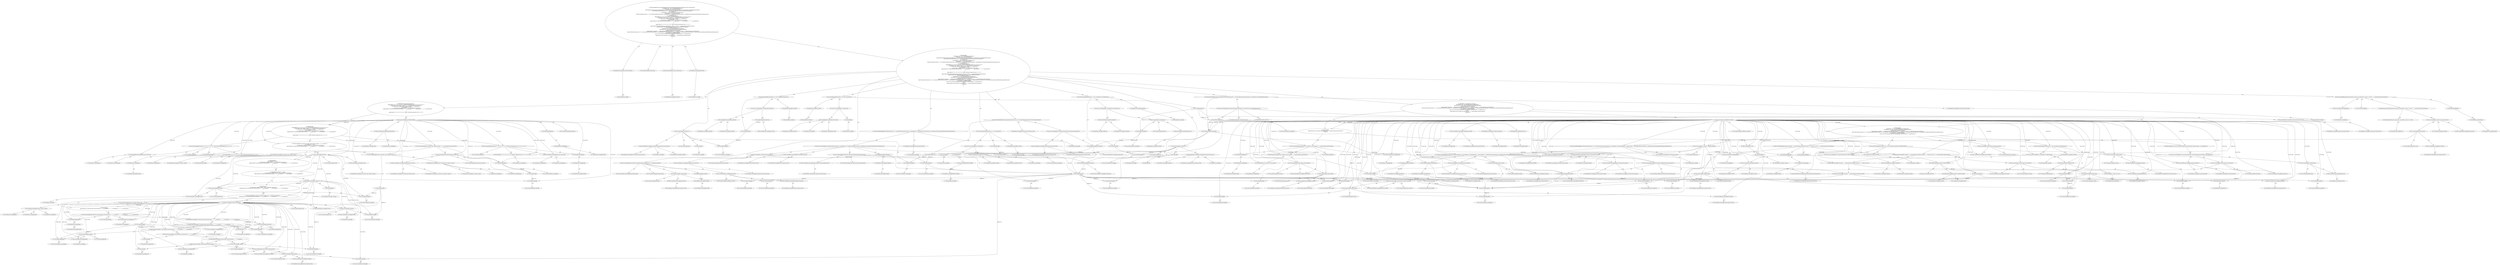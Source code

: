 digraph "instrumentClass#?,InputStream" {
0 [label="2:CtTypeReferenceImpl@InstrumentationResult" shape=ellipse]
1 [label="2:CtPackageReferenceImpl@" shape=ellipse]
2 [label="2:CtVirtualElement@instrumentClass" shape=ellipse]
3 [label="2:CtParameterImpl@InputStream inputStream" shape=ellipse]
4 [label="2:CtTypeReferenceImpl@InputStream" shape=ellipse]
5 [label="2:CtTypeReferenceImpl@IOException" shape=ellipse]
6 [label="2:CtPackageReferenceImpl@" shape=ellipse]
7 [label="3:CtTypeReferenceImpl@ClassReader" shape=ellipse]
8 [label="3:CtPackageReferenceImpl@" shape=ellipse]
9 [label="3:CtExecutableReferenceImpl@ClassReader()" shape=ellipse]
10 [label="3:CtTypeReferenceImpl@ClassReader" shape=ellipse]
11 [label="3:CtTypeReferenceImpl@ClassReader" shape=ellipse]
12 [label="3:CtVariableReadImpl@inputStream" shape=ellipse]
13 [label="3:CtParameterReferenceImpl@inputStream" shape=ellipse]
14 [label="3:CtConstructorCallImpl@new ClassReader(inputStream)" shape=ellipse]
15 [label="3:CtVirtualElement@cr0" shape=ellipse]
16 [label="3:CtLocalVariableImpl@ClassReader cr0 = new ClassReader(inputStream)" shape=ellipse]
17 [label="4:CtTypeReferenceImpl@ClassWriter" shape=ellipse]
18 [label="4:CtPackageReferenceImpl@" shape=ellipse]
19 [label="4:CtExecutableReferenceImpl@ClassWriter(int)" shape=ellipse]
20 [label="4:CtTypeReferenceImpl@ClassWriter" shape=ellipse]
21 [label="4:CtTypeReferenceImpl@ClassWriter" shape=ellipse]
22 [label="4:CtTypeReferenceImpl@int" shape=ellipse]
23 [label="4:CtLiteralImpl@0" shape=ellipse]
24 [label="4:CtTypeReferenceImpl@int" shape=ellipse]
25 [label="4:CtConstructorCallImpl@new ClassWriter(0)" shape=ellipse]
26 [label="4:CtVirtualElement@cw0" shape=ellipse]
27 [label="4:CtLocalVariableImpl@ClassWriter cw0 = new ClassWriter(0)" shape=ellipse]
28 [label="5:CtTypeReferenceImpl@DetectIgnoredCodeClassVisitor" shape=ellipse]
29 [label="5:CtPackageReferenceImpl@" shape=ellipse]
30 [label="6:CtExecutableReferenceImpl@DetectIgnoredCodeClassVisitor()" shape=ellipse]
31 [label="6:CtTypeReferenceImpl@DetectIgnoredCodeClassVisitor" shape=ellipse]
32 [label="6:CtTypeReferenceImpl@DetectIgnoredCodeClassVisitor" shape=ellipse]
33 [label="6:CtVariableReadImpl@cw0" shape=ellipse]
34 [label="6:CtLocalVariableReferenceImpl@cw0" shape=ellipse]
35 [label="6:CtFieldReferenceImpl@ignoreTrivial" shape=ellipse]
36 [label="6:CtTypeReferenceImpl@PlaceHold" shape=ellipse]
37 [label="6:CtFieldReadImpl@ignoreTrivial" shape=ellipse]
38 [label="6:CtFieldReferenceImpl@ignoreMethodAnnotations" shape=ellipse]
39 [label="6:CtTypeReferenceImpl@PlaceHold" shape=ellipse]
40 [label="6:CtFieldReadImpl@ignoreMethodAnnotations" shape=ellipse]
41 [label="6:CtConstructorCallImpl@new DetectIgnoredCodeClassVisitor(cw0, ignoreTrivial, ignoreMethodAnnotations)" shape=ellipse]
42 [label="5:CtVirtualElement@detectIgnoredCv" shape=ellipse]
43 [label="5:CtLocalVariableImpl@DetectIgnoredCodeClassVisitor detectIgnoredCv = new DetectIgnoredCodeClassVisitor(cw0, ignoreTrivial, ignoreMethodAnnotations)" shape=ellipse]
44 [label="7:CtTypeReferenceImpl@DetectDuplicatedCodeClassVisitor" shape=ellipse]
45 [label="7:CtPackageReferenceImpl@" shape=ellipse]
46 [label="7:CtExecutableReferenceImpl@DetectDuplicatedCodeClassVisitor()" shape=ellipse]
47 [label="7:CtTypeReferenceImpl@DetectDuplicatedCodeClassVisitor" shape=ellipse]
48 [label="7:CtTypeReferenceImpl@DetectDuplicatedCodeClassVisitor" shape=ellipse]
49 [label="7:CtVariableReadImpl@detectIgnoredCv" shape=ellipse]
50 [label="7:CtLocalVariableReferenceImpl@detectIgnoredCv" shape=ellipse]
51 [label="7:CtConstructorCallImpl@new DetectDuplicatedCodeClassVisitor(detectIgnoredCv)" shape=ellipse]
52 [label="7:CtVirtualElement@cv0" shape=ellipse]
53 [label="7:CtLocalVariableImpl@DetectDuplicatedCodeClassVisitor cv0 = new DetectDuplicatedCodeClassVisitor(detectIgnoredCv)" shape=ellipse]
54 [label="8:CtExecutableReferenceImpl@accept(DetectDuplicatedCodeClassVisitor,int)" shape=ellipse]
55 [label="8:CtTypeReferenceImpl@ClassReader" shape=ellipse]
56 [label="8:CtTypeReferenceImpl@DetectDuplicatedCodeClassVisitor" shape=ellipse]
57 [label="8:CtTypeReferenceImpl@int" shape=ellipse]
58 [label="8:CtVirtualElement@accept" shape=ellipse]
59 [label="8:CtVariableReadImpl@cr0" shape=ellipse]
60 [label="8:CtLocalVariableReferenceImpl@cr0" shape=ellipse]
61 [label="8:CtVariableReadImpl@cv0" shape=ellipse]
62 [label="8:CtLocalVariableReferenceImpl@cv0" shape=ellipse]
63 [label="8:CtLiteralImpl@0" shape=ellipse]
64 [label="8:CtTypeReferenceImpl@int" shape=ellipse]
65 [label="8:CtInvocationImpl@cr0.accept(cv0, 0)" shape=ellipse]
66 [label="9:CtTypeReferenceImpl@ClassReader" shape=ellipse]
67 [label="9:CtPackageReferenceImpl@" shape=ellipse]
68 [label="9:CtExecutableReferenceImpl@ClassReader()" shape=ellipse]
69 [label="9:CtTypeReferenceImpl@ClassReader" shape=ellipse]
70 [label="9:CtTypeReferenceImpl@ClassReader" shape=ellipse]
71 [label="9:CtExecutableReferenceImpl@toByteArray()" shape=ellipse]
72 [label="9:CtTypeReferenceImpl@ClassWriter" shape=ellipse]
73 [label="9:CtVirtualElement@toByteArray" shape=ellipse]
74 [label="9:CtVariableReadImpl@cw0" shape=ellipse]
75 [label="9:CtLocalVariableReferenceImpl@cw0" shape=ellipse]
76 [label="9:CtInvocationImpl@cw0.toByteArray()" shape=ellipse]
77 [label="9:CtConstructorCallImpl@new ClassReader(cw0.toByteArray())" shape=ellipse]
78 [label="9:CtVirtualElement@cr" shape=ellipse]
79 [label="9:CtLocalVariableImpl@ClassReader cr = new ClassReader(cw0.toByteArray())" shape=ellipse]
80 [label="10:CtTypeReferenceImpl@ClassWriter" shape=ellipse]
81 [label="10:CtPackageReferenceImpl@" shape=ellipse]
82 [label="10:CtExecutableReferenceImpl@ClassWriter(int)" shape=ellipse]
83 [label="10:CtTypeReferenceImpl@ClassWriter" shape=ellipse]
84 [label="10:CtTypeReferenceImpl@ClassWriter" shape=ellipse]
85 [label="10:CtTypeReferenceImpl@int" shape=ellipse]
86 [label="10:CtLiteralImpl@0" shape=ellipse]
87 [label="10:CtTypeReferenceImpl@int" shape=ellipse]
88 [label="10:CtConstructorCallImpl@new ClassWriter(0)" shape=ellipse]
89 [label="10:CtVirtualElement@cw" shape=ellipse]
90 [label="10:CtLocalVariableImpl@ClassWriter cw = new ClassWriter(0)" shape=ellipse]
91 [label="11:CtTypeReferenceImpl@BuildClassMapClassVisitor" shape=ellipse]
92 [label="11:CtPackageReferenceImpl@" shape=ellipse]
93 [label="12:CtExecutableReferenceImpl@BuildClassMapClassVisitor()" shape=ellipse]
94 [label="12:CtTypeReferenceImpl@BuildClassMapClassVisitor" shape=ellipse]
95 [label="12:CtTypeReferenceImpl@BuildClassMapClassVisitor" shape=ellipse]
96 [label="13:CtVariableReadImpl@cw" shape=ellipse]
97 [label="13:CtLocalVariableReferenceImpl@cw" shape=ellipse]
98 [label="14:CtFieldReferenceImpl@ignoreRegexes" shape=ellipse]
99 [label="14:CtTypeReferenceImpl@PlaceHold" shape=ellipse]
100 [label="14:CtFieldReadImpl@ignoreRegexes" shape=ellipse]
101 [label="15:CtExecutableReferenceImpl@getDuplicatesLinesCollector()" shape=ellipse]
102 [label="15:CtTypeReferenceImpl@DetectDuplicatedCodeClassVisitor" shape=ellipse]
103 [label="15:CtVirtualElement@getDuplicatesLinesCollector" shape=ellipse]
104 [label="15:CtVariableReadImpl@cv0" shape=ellipse]
105 [label="15:CtLocalVariableReferenceImpl@cv0" shape=ellipse]
106 [label="15:CtInvocationImpl@cv0.getDuplicatesLinesCollector()" shape=ellipse]
107 [label="16:CtExecutableReferenceImpl@getIgnoredMethodNamesAndSignatures()" shape=ellipse]
108 [label="16:CtTypeReferenceImpl@DetectIgnoredCodeClassVisitor" shape=ellipse]
109 [label="16:CtVirtualElement@getIgnoredMethodNamesAndSignatures" shape=ellipse]
110 [label="16:CtVariableReadImpl@detectIgnoredCv" shape=ellipse]
111 [label="16:CtLocalVariableReferenceImpl@detectIgnoredCv" shape=ellipse]
112 [label="16:CtInvocationImpl@detectIgnoredCv.getIgnoredMethodNamesAndSignatures()" shape=ellipse]
113 [label="12:CtConstructorCallImpl@new BuildClassMapClassVisitor(cw, ignoreRegexes, cv0.getDuplicatesLinesCollector(), detectIgnoredCv.getIgnoredMethodNamesAndSignatures())" shape=ellipse]
114 [label="11:CtVirtualElement@cv" shape=ellipse]
115 [label="11:CtLocalVariableImpl@BuildClassMapClassVisitor cv = new BuildClassMapClassVisitor(cw, ignoreRegexes, cv0.getDuplicatesLinesCollector(), detectIgnoredCv.getIgnoredMethodNamesAndSignatures())" shape=ellipse]
116 [label="17:CtExecutableReferenceImpl@accept(BuildClassMapClassVisitor,int)" shape=ellipse]
117 [label="17:CtTypeReferenceImpl@ClassReader" shape=ellipse]
118 [label="17:CtTypeReferenceImpl@BuildClassMapClassVisitor" shape=ellipse]
119 [label="17:CtTypeReferenceImpl@int" shape=ellipse]
120 [label="17:CtVirtualElement@accept" shape=ellipse]
121 [label="17:CtVariableReadImpl@cr" shape=ellipse]
122 [label="17:CtLocalVariableReferenceImpl@cr" shape=ellipse]
123 [label="17:CtVariableReadImpl@cv" shape=ellipse]
124 [label="17:CtLocalVariableReferenceImpl@cv" shape=ellipse]
125 [label="17:CtLiteralImpl@0" shape=ellipse]
126 [label="17:CtTypeReferenceImpl@int" shape=ellipse]
127 [label="17:CtInvocationImpl@cr.accept(cv, 0)" shape=ellipse]
128 [label="18:CtExecutableReferenceImpl@isDebugEnabled()" shape=ellipse]
129 [label="18:CtTypeReferenceImpl@logger" shape=ellipse]
130 [label="18:CtTypeReferenceImpl@boolean" shape=ellipse]
131 [label="18:CtVirtualElement@isDebugEnabled" shape=ellipse]
132 [label="18:CtFieldReferenceImpl@logger" shape=ellipse]
133 [label="18:CtTypeReferenceImpl@PlaceHold" shape=ellipse]
134 [label="18:CtFieldReadImpl@logger" shape=ellipse]
135 [label="18:CtInvocationImpl@logger.isDebugEnabled()" shape=ellipse]
136 [label="19:CtExecutableReferenceImpl@debug(java.lang.String)" shape=ellipse]
137 [label="19:CtTypeReferenceImpl@logger" shape=ellipse]
138 [label="19:CtTypeReferenceImpl@String" shape=ellipse]
139 [label="19:CtVirtualElement@debug" shape=ellipse]
140 [label="19:CtFieldReferenceImpl@logger" shape=ellipse]
141 [label="19:CtTypeReferenceImpl@PlaceHold" shape=ellipse]
142 [label="19:CtFieldReadImpl@logger" shape=ellipse]
143 [label="19:CtLiteralImpl@\"=============== Detected duplicated code =============\"" shape=ellipse]
144 [label="19:CtTypeReferenceImpl@String" shape=ellipse]
145 [label="19:CtInvocationImpl@logger.debug(\"=============== Detected duplicated code =============\")" shape=ellipse]
146 [label="20:CtTypeReferenceImpl@Map<Integer, Map<Integer, Integer>>" shape=ellipse]
147 [label="20:CtPackageReferenceImpl@" shape=ellipse]
148 [label="20:CtTypeReferenceImpl@Integer" shape=ellipse]
149 [label="20:CtTypeReferenceImpl@Map<Integer, Integer>" shape=ellipse]
150 [label="20:CtExecutableReferenceImpl@getDuplicatesLinesCollector()" shape=ellipse]
151 [label="20:CtTypeReferenceImpl@DetectDuplicatedCodeClassVisitor" shape=ellipse]
152 [label="20:CtTypeReferenceImpl@Map<Integer, Map<Integer, Integer>>" shape=ellipse]
153 [label="20:CtVirtualElement@getDuplicatesLinesCollector" shape=ellipse]
154 [label="20:CtVariableReadImpl@cv0" shape=ellipse]
155 [label="20:CtLocalVariableReferenceImpl@cv0" shape=ellipse]
156 [label="20:CtInvocationImpl@cv0.getDuplicatesLinesCollector()" shape=ellipse]
157 [label="20:CtVirtualElement@l" shape=ellipse]
158 [label="20:CtLocalVariableImpl@Map<Integer, Map<Integer, Integer>> l = cv0.getDuplicatesLinesCollector()" shape=ellipse]
159 [label="21:CtTypeReferenceImpl@Map.Entry<Integer, Map<Integer, Integer>>" shape=ellipse]
160 [label="21:CtTypeReferenceImpl@Map" shape=ellipse]
161 [label="21:CtTypeReferenceImpl@Integer" shape=ellipse]
162 [label="21:CtTypeReferenceImpl@Map<Integer, Integer>" shape=ellipse]
163 [label="21:CtVirtualElement@m" shape=ellipse]
164 [label="21:CtLocalVariableImpl@Map.Entry<Integer, Map<Integer, Integer>> m" shape=ellipse]
165 [label="21:CtExecutableReferenceImpl@entrySet()" shape=ellipse]
166 [label="21:CtTypeReferenceImpl@Map<Integer, Map<Integer, Integer>>" shape=ellipse]
167 [label="21:CtVirtualElement@entrySet" shape=ellipse]
168 [label="21:CtVariableReadImpl@l" shape=ellipse]
169 [label="21:CtLocalVariableReferenceImpl@l" shape=ellipse]
170 [label="21:CtInvocationImpl@l.entrySet()" shape=ellipse]
171 [label="22:CtExecutableReferenceImpl@getValue()" shape=ellipse]
172 [label="22:CtTypeReferenceImpl@m" shape=ellipse]
173 [label="22:CtVirtualElement@getValue" shape=ellipse]
174 [label="22:CtVariableReadImpl@m" shape=ellipse]
175 [label="22:CtLocalVariableReferenceImpl@m" shape=ellipse]
176 [label="22:CtInvocationImpl@m.getValue()" shape=ellipse]
177 [label="22:CtLiteralImpl@null" shape=ellipse]
178 [label="22:CtTypeReferenceImpl@<nulltype>" shape=ellipse]
179 [label="22:CtBinaryOperatorImpl@m.getValue() != null" shape=ellipse]
180 [label="23:CtTypeReferenceImpl@Map.Entry<Integer, Integer>" shape=ellipse]
181 [label="23:CtTypeReferenceImpl@Map" shape=ellipse]
182 [label="23:CtTypeReferenceImpl@Integer" shape=ellipse]
183 [label="23:CtTypeReferenceImpl@Integer" shape=ellipse]
184 [label="23:CtVirtualElement@pair" shape=ellipse]
185 [label="23:CtLocalVariableImpl@Map.Entry<Integer, Integer> pair" shape=ellipse]
186 [label="23:CtExecutableReferenceImpl@entrySet()" shape=ellipse]
187 [label="23:CtVirtualElement@entrySet" shape=ellipse]
188 [label="23:CtExecutableReferenceImpl@getValue()" shape=ellipse]
189 [label="23:CtTypeReferenceImpl@m" shape=ellipse]
190 [label="23:CtVirtualElement@getValue" shape=ellipse]
191 [label="23:CtVariableReadImpl@m" shape=ellipse]
192 [label="23:CtLocalVariableReferenceImpl@m" shape=ellipse]
193 [label="23:CtInvocationImpl@m.getValue()" shape=ellipse]
194 [label="23:CtInvocationImpl@m.getValue().entrySet()" shape=ellipse]
195 [label="24:CtExecutableReferenceImpl@debug()" shape=ellipse]
196 [label="24:CtTypeReferenceImpl@logger" shape=ellipse]
197 [label="24:CtVirtualElement@debug" shape=ellipse]
198 [label="24:CtFieldReferenceImpl@logger" shape=ellipse]
199 [label="24:CtTypeReferenceImpl@PlaceHold" shape=ellipse]
200 [label="24:CtFieldReadImpl@logger" shape=ellipse]
201 [label="25:CtExecutableReferenceImpl@getClassName()" shape=ellipse]
202 [label="25:CtVirtualElement@getClassName" shape=ellipse]
203 [label="25:CtExecutableReferenceImpl@getClassMap()" shape=ellipse]
204 [label="25:CtTypeReferenceImpl@BuildClassMapClassVisitor" shape=ellipse]
205 [label="25:CtVirtualElement@getClassMap" shape=ellipse]
206 [label="25:CtVariableReadImpl@cv" shape=ellipse]
207 [label="25:CtLocalVariableReferenceImpl@cv" shape=ellipse]
208 [label="25:CtInvocationImpl@cv.getClassMap()" shape=ellipse]
209 [label="25:CtInvocationImpl@cv.getClassMap().getClassName()" shape=ellipse]
210 [label="25:CtLiteralImpl@\":\"" shape=ellipse]
211 [label="25:CtTypeReferenceImpl@String" shape=ellipse]
212 [label="25:CtBinaryOperatorImpl@(cv.getClassMap().getClassName() + \":\")" shape=ellipse]
213 [label="25:CtExecutableReferenceImpl@getKey()" shape=ellipse]
214 [label="25:CtTypeReferenceImpl@m" shape=ellipse]
215 [label="25:CtVirtualElement@getKey" shape=ellipse]
216 [label="25:CtVariableReadImpl@m" shape=ellipse]
217 [label="25:CtLocalVariableReferenceImpl@m" shape=ellipse]
218 [label="25:CtInvocationImpl@m.getKey()" shape=ellipse]
219 [label="25:CtBinaryOperatorImpl@((cv.getClassMap().getClassName() + \":\") + m.getKey())" shape=ellipse]
220 [label="25:CtLiteralImpl@\" \"" shape=ellipse]
221 [label="25:CtTypeReferenceImpl@String" shape=ellipse]
222 [label="25:CtBinaryOperatorImpl@(((cv.getClassMap().getClassName() + \":\") + m.getKey()) + \" \")" shape=ellipse]
223 [label="25:CtExecutableReferenceImpl@getKey()" shape=ellipse]
224 [label="25:CtTypeReferenceImpl@pair" shape=ellipse]
225 [label="25:CtVirtualElement@getKey" shape=ellipse]
226 [label="25:CtVariableReadImpl@pair" shape=ellipse]
227 [label="25:CtLocalVariableReferenceImpl@pair" shape=ellipse]
228 [label="25:CtInvocationImpl@pair.getKey()" shape=ellipse]
229 [label="25:CtBinaryOperatorImpl@((((cv.getClassMap().getClassName() + \":\") + m.getKey()) + \" \") + pair.getKey())" shape=ellipse]
230 [label="26:CtLiteralImpl@\"->\"" shape=ellipse]
231 [label="26:CtTypeReferenceImpl@String" shape=ellipse]
232 [label="25:CtBinaryOperatorImpl@(((((cv.getClassMap().getClassName() + \":\") + m.getKey()) + \" \") + pair.getKey()) + \"->\")" shape=ellipse]
233 [label="27:CtExecutableReferenceImpl@getValue()" shape=ellipse]
234 [label="27:CtTypeReferenceImpl@pair" shape=ellipse]
235 [label="27:CtVirtualElement@getValue" shape=ellipse]
236 [label="27:CtVariableReadImpl@pair" shape=ellipse]
237 [label="27:CtLocalVariableReferenceImpl@pair" shape=ellipse]
238 [label="27:CtInvocationImpl@pair.getValue()" shape=ellipse]
239 [label="25:CtBinaryOperatorImpl@(((((cv.getClassMap().getClassName() + \":\") + m.getKey()) + \" \") + pair.getKey()) + \"->\") + pair.getValue()" shape=ellipse]
240 [label="24:CtInvocationImpl@logger.debug((((((cv.getClassMap().getClassName() + \":\") + m.getKey()) + \" \") + pair.getKey()) + \"->\") + pair.getValue())" shape=ellipse]
241 [label="23:CtBlockImpl@\{
    logger.debug((((((cv.getClassMap().getClassName() + \":\") + m.getKey()) + \" \") + pair.getKey()) + \"->\") + pair.getValue());
\}" shape=ellipse]
242 [label="23:CtForEachImpl@for (Map.Entry<Integer, Integer> pair : m.getValue().entrySet()) \{
    logger.debug((((((cv.getClassMap().getClassName() + \":\") + m.getKey()) + \" \") + pair.getKey()) + \"->\") + pair.getValue());
\}" shape=ellipse]
243 [label="22:CtBlockImpl@\{
    for (Map.Entry<Integer, Integer> pair : m.getValue().entrySet()) \{
        logger.debug((((((cv.getClassMap().getClassName() + \":\") + m.getKey()) + \" \") + pair.getKey()) + \"->\") + pair.getValue());
    \}
\}" shape=ellipse]
244 [label="22:CtIfImpl@if (m.getValue() != null) \{
    for (Map.Entry<Integer, Integer> pair : m.getValue().entrySet()) \{
        logger.debug((((((cv.getClassMap().getClassName() + \":\") + m.getKey()) + \" \") + pair.getKey()) + \"->\") + pair.getValue());
    \}
\}" shape=ellipse]
245 [label="21:CtBlockImpl@\{
    if (m.getValue() != null) \{
        for (Map.Entry<Integer, Integer> pair : m.getValue().entrySet()) \{
            logger.debug((((((cv.getClassMap().getClassName() + \":\") + m.getKey()) + \" \") + pair.getKey()) + \"->\") + pair.getValue());
        \}
    \}
\}" shape=ellipse]
246 [label="21:CtForEachImpl@for (Map.Entry<Integer, Map<Integer, Integer>> m : l.entrySet()) \{
    if (m.getValue() != null) \{
        for (Map.Entry<Integer, Integer> pair : m.getValue().entrySet()) \{
            logger.debug((((((cv.getClassMap().getClassName() + \":\") + m.getKey()) + \" \") + pair.getKey()) + \"->\") + pair.getValue());
        \}
    \}
\}" shape=ellipse]
247 [label="31:CtExecutableReferenceImpl@debug(java.lang.String)" shape=ellipse]
248 [label="31:CtTypeReferenceImpl@logger" shape=ellipse]
249 [label="31:CtTypeReferenceImpl@String" shape=ellipse]
250 [label="31:CtVirtualElement@debug" shape=ellipse]
251 [label="31:CtFieldReferenceImpl@logger" shape=ellipse]
252 [label="31:CtTypeReferenceImpl@PlaceHold" shape=ellipse]
253 [label="31:CtFieldReadImpl@logger" shape=ellipse]
254 [label="31:CtLiteralImpl@\"=============== End of detected duplicated code ======\"" shape=ellipse]
255 [label="31:CtTypeReferenceImpl@String" shape=ellipse]
256 [label="31:CtInvocationImpl@logger.debug(\"=============== End of detected duplicated code ======\")" shape=ellipse]
257 [label="18:CtBlockImpl@\{
    logger.debug(\"=============== Detected duplicated code =============\");
    Map<Integer, Map<Integer, Integer>> l = cv0.getDuplicatesLinesCollector();
    for (Map.Entry<Integer, Map<Integer, Integer>> m : l.entrySet()) \{
        if (m.getValue() != null) \{
            for (Map.Entry<Integer, Integer> pair : m.getValue().entrySet()) \{
                logger.debug((((((cv.getClassMap().getClassName() + \":\") + m.getKey()) + \" \") + pair.getKey()) + \"->\") + pair.getValue());
            \}
        \}
    \}
    logger.debug(\"=============== End of detected duplicated code ======\");
\}" shape=ellipse]
258 [label="18:CtIfImpl@if (logger.isDebugEnabled()) \{
    logger.debug(\"=============== Detected duplicated code =============\");
    Map<Integer, Map<Integer, Integer>> l = cv0.getDuplicatesLinesCollector();
    for (Map.Entry<Integer, Map<Integer, Integer>> m : l.entrySet()) \{
        if (m.getValue() != null) \{
            for (Map.Entry<Integer, Integer> pair : m.getValue().entrySet()) \{
                logger.debug((((((cv.getClassMap().getClassName() + \":\") + m.getKey()) + \" \") + pair.getKey()) + \"->\") + pair.getValue());
            \}
        \}
    \}
    logger.debug(\"=============== End of detected duplicated code ======\");
\}" shape=ellipse]
259 [label="33:CtExecutableReferenceImpl@debug()" shape=ellipse]
260 [label="33:CtTypeReferenceImpl@logger" shape=ellipse]
261 [label="33:CtVirtualElement@debug" shape=ellipse]
262 [label="33:CtFieldReferenceImpl@logger" shape=ellipse]
263 [label="33:CtTypeReferenceImpl@PlaceHold" shape=ellipse]
264 [label="33:CtFieldReadImpl@logger" shape=ellipse]
265 [label="34:CtLiteralImpl@\"Migrating classmap in projectData to store in *.ser file: \"" shape=ellipse]
266 [label="34:CtTypeReferenceImpl@String" shape=ellipse]
267 [label="35:CtExecutableReferenceImpl@getClassName()" shape=ellipse]
268 [label="35:CtVirtualElement@getClassName" shape=ellipse]
269 [label="35:CtExecutableReferenceImpl@getClassMap()" shape=ellipse]
270 [label="35:CtTypeReferenceImpl@BuildClassMapClassVisitor" shape=ellipse]
271 [label="35:CtVirtualElement@getClassMap" shape=ellipse]
272 [label="35:CtVariableReadImpl@cv" shape=ellipse]
273 [label="35:CtLocalVariableReferenceImpl@cv" shape=ellipse]
274 [label="35:CtInvocationImpl@cv.getClassMap()" shape=ellipse]
275 [label="35:CtInvocationImpl@cv.getClassMap().getClassName()" shape=ellipse]
276 [label="34:CtBinaryOperatorImpl@\"Migrating classmap in projectData to store in *.ser file: \" + cv.getClassMap().getClassName()" shape=ellipse]
277 [label="33:CtInvocationImpl@logger.debug(\"Migrating classmap in projectData to store in *.ser file: \" + cv.getClassMap().getClassName())" shape=ellipse]
278 [label="36:CtExecutableReferenceImpl@applyOnProjectData()" shape=ellipse]
279 [label="36:CtVirtualElement@applyOnProjectData" shape=ellipse]
280 [label="36:CtExecutableReferenceImpl@getClassMap()" shape=ellipse]
281 [label="36:CtTypeReferenceImpl@BuildClassMapClassVisitor" shape=ellipse]
282 [label="36:CtVirtualElement@getClassMap" shape=ellipse]
283 [label="36:CtVariableReadImpl@cv" shape=ellipse]
284 [label="36:CtLocalVariableReferenceImpl@cv" shape=ellipse]
285 [label="36:CtInvocationImpl@cv.getClassMap()" shape=ellipse]
286 [label="36:CtFieldReferenceImpl@projectData" shape=ellipse]
287 [label="36:CtTypeReferenceImpl@PlaceHold" shape=ellipse]
288 [label="36:CtFieldReadImpl@projectData" shape=ellipse]
289 [label="36:CtExecutableReferenceImpl@shouldBeInstrumented()" shape=ellipse]
290 [label="36:CtTypeReferenceImpl@BuildClassMapClassVisitor" shape=ellipse]
291 [label="36:CtVirtualElement@shouldBeInstrumented" shape=ellipse]
292 [label="36:CtVariableReadImpl@cv" shape=ellipse]
293 [label="36:CtLocalVariableReferenceImpl@cv" shape=ellipse]
294 [label="36:CtInvocationImpl@cv.shouldBeInstrumented()" shape=ellipse]
295 [label="36:CtInvocationImpl@cv.getClassMap().applyOnProjectData(projectData, cv.shouldBeInstrumented())" shape=ellipse]
296 [label="37:CtExecutableReferenceImpl@shouldBeInstrumented()" shape=ellipse]
297 [label="37:CtTypeReferenceImpl@BuildClassMapClassVisitor" shape=ellipse]
298 [label="37:CtTypeReferenceImpl@boolean" shape=ellipse]
299 [label="37:CtVirtualElement@shouldBeInstrumented" shape=ellipse]
300 [label="37:CtVariableReadImpl@cv" shape=ellipse]
301 [label="37:CtLocalVariableReferenceImpl@cv" shape=ellipse]
302 [label="37:CtInvocationImpl@cv.shouldBeInstrumented()" shape=ellipse]
303 [label="38:CtTypeReferenceImpl@ClassReader" shape=ellipse]
304 [label="38:CtPackageReferenceImpl@" shape=ellipse]
305 [label="38:CtExecutableReferenceImpl@ClassReader()" shape=ellipse]
306 [label="38:CtTypeReferenceImpl@ClassReader" shape=ellipse]
307 [label="38:CtTypeReferenceImpl@ClassReader" shape=ellipse]
308 [label="38:CtExecutableReferenceImpl@toByteArray()" shape=ellipse]
309 [label="38:CtTypeReferenceImpl@ClassWriter" shape=ellipse]
310 [label="38:CtVirtualElement@toByteArray" shape=ellipse]
311 [label="38:CtVariableReadImpl@cw0" shape=ellipse]
312 [label="38:CtLocalVariableReferenceImpl@cw0" shape=ellipse]
313 [label="38:CtInvocationImpl@cw0.toByteArray()" shape=ellipse]
314 [label="38:CtConstructorCallImpl@new ClassReader(cw0.toByteArray())" shape=ellipse]
315 [label="38:CtVirtualElement@cr2" shape=ellipse]
316 [label="38:CtLocalVariableImpl@ClassReader cr2 = new ClassReader(cw0.toByteArray())" shape=ellipse]
317 [label="39:CtTypeReferenceImpl@ClassWriter" shape=ellipse]
318 [label="39:CtPackageReferenceImpl@" shape=ellipse]
319 [label="39:CtExecutableReferenceImpl@ClassWriter()" shape=ellipse]
320 [label="39:CtTypeReferenceImpl@ClassWriter" shape=ellipse]
321 [label="39:CtTypeReferenceImpl@ClassWriter" shape=ellipse]
322 [label="39:CtFieldReferenceImpl@ClassWriter.COMPUTE_MAXS" shape=ellipse]
323 [label="39:CtTypeReferenceImpl@ClassWriter" shape=ellipse]
324 [label="39:CtTypeReferenceImpl@PlaceHold" shape=ellipse]
325 [label="39:CtFieldReadImpl@ClassWriter.COMPUTE_MAXS" shape=ellipse]
326 [label="39:CtTypeAccessImpl@ClassWriter" shape=ellipse]
327 [label="39:CtConstructorCallImpl@new ClassWriter(ClassWriter.COMPUTE_MAXS)" shape=ellipse]
328 [label="39:CtVirtualElement@cw2" shape=ellipse]
329 [label="39:CtLocalVariableImpl@ClassWriter cw2 = new ClassWriter(ClassWriter.COMPUTE_MAXS)" shape=ellipse]
330 [label="40:CtExecutableReferenceImpl@assignCounterIds()" shape=ellipse]
331 [label="40:CtVirtualElement@assignCounterIds" shape=ellipse]
332 [label="40:CtExecutableReferenceImpl@getClassMap()" shape=ellipse]
333 [label="40:CtTypeReferenceImpl@BuildClassMapClassVisitor" shape=ellipse]
334 [label="40:CtVirtualElement@getClassMap" shape=ellipse]
335 [label="40:CtVariableReadImpl@cv" shape=ellipse]
336 [label="40:CtLocalVariableReferenceImpl@cv" shape=ellipse]
337 [label="40:CtInvocationImpl@cv.getClassMap()" shape=ellipse]
338 [label="40:CtInvocationImpl@cv.getClassMap().assignCounterIds()" shape=ellipse]
339 [label="41:CtExecutableReferenceImpl@debug()" shape=ellipse]
340 [label="41:CtTypeReferenceImpl@logger" shape=ellipse]
341 [label="41:CtVirtualElement@debug" shape=ellipse]
342 [label="41:CtFieldReferenceImpl@logger" shape=ellipse]
343 [label="41:CtTypeReferenceImpl@PlaceHold" shape=ellipse]
344 [label="41:CtFieldReadImpl@logger" shape=ellipse]
345 [label="42:CtLiteralImpl@\"Assigned \"" shape=ellipse]
346 [label="42:CtTypeReferenceImpl@String" shape=ellipse]
347 [label="42:CtExecutableReferenceImpl@getMaxCounterId()" shape=ellipse]
348 [label="42:CtVirtualElement@getMaxCounterId" shape=ellipse]
349 [label="42:CtExecutableReferenceImpl@getClassMap()" shape=ellipse]
350 [label="42:CtTypeReferenceImpl@BuildClassMapClassVisitor" shape=ellipse]
351 [label="42:CtVirtualElement@getClassMap" shape=ellipse]
352 [label="42:CtVariableReadImpl@cv" shape=ellipse]
353 [label="42:CtLocalVariableReferenceImpl@cv" shape=ellipse]
354 [label="42:CtInvocationImpl@cv.getClassMap()" shape=ellipse]
355 [label="42:CtInvocationImpl@cv.getClassMap().getMaxCounterId()" shape=ellipse]
356 [label="42:CtBinaryOperatorImpl@(\"Assigned \" + cv.getClassMap().getMaxCounterId())" shape=ellipse]
357 [label="42:CtLiteralImpl@\" counters for class:\"" shape=ellipse]
358 [label="42:CtTypeReferenceImpl@String" shape=ellipse]
359 [label="42:CtBinaryOperatorImpl@((\"Assigned \" + cv.getClassMap().getMaxCounterId()) + \" counters for class:\")" shape=ellipse]
360 [label="43:CtExecutableReferenceImpl@getClassName()" shape=ellipse]
361 [label="43:CtVirtualElement@getClassName" shape=ellipse]
362 [label="43:CtExecutableReferenceImpl@getClassMap()" shape=ellipse]
363 [label="43:CtTypeReferenceImpl@BuildClassMapClassVisitor" shape=ellipse]
364 [label="43:CtVirtualElement@getClassMap" shape=ellipse]
365 [label="43:CtVariableReadImpl@cv" shape=ellipse]
366 [label="43:CtLocalVariableReferenceImpl@cv" shape=ellipse]
367 [label="43:CtInvocationImpl@cv.getClassMap()" shape=ellipse]
368 [label="43:CtInvocationImpl@cv.getClassMap().getClassName()" shape=ellipse]
369 [label="42:CtBinaryOperatorImpl@((\"Assigned \" + cv.getClassMap().getMaxCounterId()) + \" counters for class:\") + cv.getClassMap().getClassName()" shape=ellipse]
370 [label="41:CtInvocationImpl@logger.debug(((\"Assigned \" + cv.getClassMap().getMaxCounterId()) + \" counters for class:\") + cv.getClassMap().getClassName())" shape=ellipse]
371 [label="44:CtTypeReferenceImpl@InjectCodeClassInstrumenter" shape=ellipse]
372 [label="44:CtPackageReferenceImpl@" shape=ellipse]
373 [label="45:CtExecutableReferenceImpl@InjectCodeClassInstrumenter()" shape=ellipse]
374 [label="45:CtTypeReferenceImpl@InjectCodeClassInstrumenter" shape=ellipse]
375 [label="45:CtTypeReferenceImpl@InjectCodeClassInstrumenter" shape=ellipse]
376 [label="46:CtVariableReadImpl@cw2" shape=ellipse]
377 [label="46:CtLocalVariableReferenceImpl@cw2" shape=ellipse]
378 [label="47:CtFieldReferenceImpl@ignoreRegexes" shape=ellipse]
379 [label="47:CtTypeReferenceImpl@PlaceHold" shape=ellipse]
380 [label="47:CtFieldReadImpl@ignoreRegexes" shape=ellipse]
381 [label="48:CtFieldReferenceImpl@threadsafeRigorous" shape=ellipse]
382 [label="48:CtTypeReferenceImpl@PlaceHold" shape=ellipse]
383 [label="48:CtFieldReadImpl@threadsafeRigorous" shape=ellipse]
384 [label="49:CtExecutableReferenceImpl@getClassMap()" shape=ellipse]
385 [label="49:CtTypeReferenceImpl@BuildClassMapClassVisitor" shape=ellipse]
386 [label="49:CtVirtualElement@getClassMap" shape=ellipse]
387 [label="49:CtVariableReadImpl@cv" shape=ellipse]
388 [label="49:CtLocalVariableReferenceImpl@cv" shape=ellipse]
389 [label="49:CtInvocationImpl@cv.getClassMap()" shape=ellipse]
390 [label="50:CtExecutableReferenceImpl@getDuplicatesLinesCollector()" shape=ellipse]
391 [label="50:CtTypeReferenceImpl@DetectDuplicatedCodeClassVisitor" shape=ellipse]
392 [label="50:CtVirtualElement@getDuplicatesLinesCollector" shape=ellipse]
393 [label="50:CtVariableReadImpl@cv0" shape=ellipse]
394 [label="50:CtLocalVariableReferenceImpl@cv0" shape=ellipse]
395 [label="50:CtInvocationImpl@cv0.getDuplicatesLinesCollector()" shape=ellipse]
396 [label="51:CtExecutableReferenceImpl@getIgnoredMethodNamesAndSignatures()" shape=ellipse]
397 [label="51:CtTypeReferenceImpl@DetectIgnoredCodeClassVisitor" shape=ellipse]
398 [label="51:CtVirtualElement@getIgnoredMethodNamesAndSignatures" shape=ellipse]
399 [label="51:CtVariableReadImpl@detectIgnoredCv" shape=ellipse]
400 [label="51:CtLocalVariableReferenceImpl@detectIgnoredCv" shape=ellipse]
401 [label="51:CtInvocationImpl@detectIgnoredCv.getIgnoredMethodNamesAndSignatures()" shape=ellipse]
402 [label="45:CtConstructorCallImpl@new InjectCodeClassInstrumenter(cw2, ignoreRegexes, threadsafeRigorous, cv.getClassMap(), cv0.getDuplicatesLinesCollector(), detectIgnoredCv.getIgnoredMethodNamesAndSignatures())" shape=ellipse]
403 [label="44:CtVirtualElement@cv2" shape=ellipse]
404 [label="44:CtLocalVariableImpl@InjectCodeClassInstrumenter cv2 = new InjectCodeClassInstrumenter(cw2, ignoreRegexes, threadsafeRigorous, cv.getClassMap(), cv0.getDuplicatesLinesCollector(), detectIgnoredCv.getIgnoredMethodNamesAndSignatures())" shape=ellipse]
405 [label="52:CtExecutableReferenceImpl@accept(InjectCodeClassInstrumenter)" shape=ellipse]
406 [label="52:CtTypeReferenceImpl@ClassReader" shape=ellipse]
407 [label="52:CtTypeReferenceImpl@InjectCodeClassInstrumenter" shape=ellipse]
408 [label="52:CtVirtualElement@accept" shape=ellipse]
409 [label="52:CtVariableReadImpl@cr2" shape=ellipse]
410 [label="52:CtLocalVariableReferenceImpl@cr2" shape=ellipse]
411 [label="52:CtVariableReadImpl@cv2" shape=ellipse]
412 [label="52:CtLocalVariableReferenceImpl@cv2" shape=ellipse]
413 [label="52:CtTypeAccessImpl@EXPAND_FRAMES" shape=ellipse]
414 [label="52:CtTypeReferenceImpl@EXPAND_FRAMES" shape=ellipse]
415 [label="52:CtInvocationImpl@cr2.accept(cv2, EXPAND_FRAMES)" shape=ellipse]
416 [label="53:CtExecutableReferenceImpl@InstrumentationResult()" shape=ellipse]
417 [label="53:CtTypeReferenceImpl@InstrumentationResult" shape=ellipse]
418 [label="53:CtTypeReferenceImpl@InstrumentationResult" shape=ellipse]
419 [label="53:CtExecutableReferenceImpl@getClassName()" shape=ellipse]
420 [label="53:CtVirtualElement@getClassName" shape=ellipse]
421 [label="53:CtExecutableReferenceImpl@getClassMap()" shape=ellipse]
422 [label="53:CtTypeReferenceImpl@BuildClassMapClassVisitor" shape=ellipse]
423 [label="53:CtVirtualElement@getClassMap" shape=ellipse]
424 [label="53:CtVariableReadImpl@cv" shape=ellipse]
425 [label="53:CtLocalVariableReferenceImpl@cv" shape=ellipse]
426 [label="53:CtInvocationImpl@cv.getClassMap()" shape=ellipse]
427 [label="53:CtInvocationImpl@cv.getClassMap().getClassName()" shape=ellipse]
428 [label="53:CtExecutableReferenceImpl@toByteArray()" shape=ellipse]
429 [label="53:CtTypeReferenceImpl@ClassWriter" shape=ellipse]
430 [label="53:CtVirtualElement@toByteArray" shape=ellipse]
431 [label="53:CtVariableReadImpl@cw2" shape=ellipse]
432 [label="53:CtLocalVariableReferenceImpl@cw2" shape=ellipse]
433 [label="53:CtInvocationImpl@cw2.toByteArray()" shape=ellipse]
434 [label="53:CtConstructorCallImpl@new InstrumentationResult(cv.getClassMap().getClassName(), cw2.toByteArray())" shape=ellipse]
435 [label="53:CtReturnImpl@return new InstrumentationResult(cv.getClassMap().getClassName(), cw2.toByteArray())" shape=ellipse]
436 [label="37:CtBlockImpl@\{
    ClassReader cr2 = new ClassReader(cw0.toByteArray());
    ClassWriter cw2 = new ClassWriter(ClassWriter.COMPUTE_MAXS);
    cv.getClassMap().assignCounterIds();
    logger.debug(((\"Assigned \" + cv.getClassMap().getMaxCounterId()) + \" counters for class:\") + cv.getClassMap().getClassName());
    InjectCodeClassInstrumenter cv2 = new InjectCodeClassInstrumenter(cw2, ignoreRegexes, threadsafeRigorous, cv.getClassMap(), cv0.getDuplicatesLinesCollector(), detectIgnoredCv.getIgnoredMethodNamesAndSignatures());
    cr2.accept(cv2, EXPAND_FRAMES);
    return new InstrumentationResult(cv.getClassMap().getClassName(), cw2.toByteArray());
\}" shape=ellipse]
437 [label="55:CtExecutableReferenceImpl@debug()" shape=ellipse]
438 [label="55:CtTypeReferenceImpl@logger" shape=ellipse]
439 [label="55:CtVirtualElement@debug" shape=ellipse]
440 [label="55:CtFieldReferenceImpl@logger" shape=ellipse]
441 [label="55:CtTypeReferenceImpl@PlaceHold" shape=ellipse]
442 [label="55:CtFieldReadImpl@logger" shape=ellipse]
443 [label="55:CtLiteralImpl@\"Class shouldn't be instrumented: \"" shape=ellipse]
444 [label="55:CtTypeReferenceImpl@String" shape=ellipse]
445 [label="55:CtExecutableReferenceImpl@getClassName()" shape=ellipse]
446 [label="55:CtVirtualElement@getClassName" shape=ellipse]
447 [label="55:CtExecutableReferenceImpl@getClassMap()" shape=ellipse]
448 [label="55:CtTypeReferenceImpl@BuildClassMapClassVisitor" shape=ellipse]
449 [label="55:CtVirtualElement@getClassMap" shape=ellipse]
450 [label="55:CtVariableReadImpl@cv" shape=ellipse]
451 [label="55:CtLocalVariableReferenceImpl@cv" shape=ellipse]
452 [label="55:CtInvocationImpl@cv.getClassMap()" shape=ellipse]
453 [label="55:CtInvocationImpl@cv.getClassMap().getClassName()" shape=ellipse]
454 [label="55:CtBinaryOperatorImpl@\"Class shouldn't be instrumented: \" + cv.getClassMap().getClassName()" shape=ellipse]
455 [label="55:CtInvocationImpl@logger.debug(\"Class shouldn't be instrumented: \" + cv.getClassMap().getClassName())" shape=ellipse]
456 [label="56:CtLiteralImpl@null" shape=ellipse]
457 [label="56:CtTypeReferenceImpl@<nulltype>" shape=ellipse]
458 [label="56:CtReturnImpl@return null" shape=ellipse]
459 [label="54:CtBlockImpl@\{
    logger.debug(\"Class shouldn't be instrumented: \" + cv.getClassMap().getClassName());
    return null;
\}" shape=ellipse]
460 [label="37:CtIfImpl@if (cv.shouldBeInstrumented()) \{
    ClassReader cr2 = new ClassReader(cw0.toByteArray());
    ClassWriter cw2 = new ClassWriter(ClassWriter.COMPUTE_MAXS);
    cv.getClassMap().assignCounterIds();
    logger.debug(((\"Assigned \" + cv.getClassMap().getMaxCounterId()) + \" counters for class:\") + cv.getClassMap().getClassName());
    InjectCodeClassInstrumenter cv2 = new InjectCodeClassInstrumenter(cw2, ignoreRegexes, threadsafeRigorous, cv.getClassMap(), cv0.getDuplicatesLinesCollector(), detectIgnoredCv.getIgnoredMethodNamesAndSignatures());
    cr2.accept(cv2, EXPAND_FRAMES);
    return new InstrumentationResult(cv.getClassMap().getClassName(), cw2.toByteArray());
\} else \{
    logger.debug(\"Class shouldn't be instrumented: \" + cv.getClassMap().getClassName());
    return null;
\}" shape=ellipse]
461 [label="2:CtBlockImpl@\{
    ClassReader cr0 = new ClassReader(inputStream);
    ClassWriter cw0 = new ClassWriter(0);
    DetectIgnoredCodeClassVisitor detectIgnoredCv = new DetectIgnoredCodeClassVisitor(cw0, ignoreTrivial, ignoreMethodAnnotations);
    DetectDuplicatedCodeClassVisitor cv0 = new DetectDuplicatedCodeClassVisitor(detectIgnoredCv);
    cr0.accept(cv0, 0);
    ClassReader cr = new ClassReader(cw0.toByteArray());
    ClassWriter cw = new ClassWriter(0);
    BuildClassMapClassVisitor cv = new BuildClassMapClassVisitor(cw, ignoreRegexes, cv0.getDuplicatesLinesCollector(), detectIgnoredCv.getIgnoredMethodNamesAndSignatures());
    cr.accept(cv, 0);
    if (logger.isDebugEnabled()) \{
        logger.debug(\"=============== Detected duplicated code =============\");
        Map<Integer, Map<Integer, Integer>> l = cv0.getDuplicatesLinesCollector();
        for (Map.Entry<Integer, Map<Integer, Integer>> m : l.entrySet()) \{
            if (m.getValue() != null) \{
                for (Map.Entry<Integer, Integer> pair : m.getValue().entrySet()) \{
                    logger.debug((((((cv.getClassMap().getClassName() + \":\") + m.getKey()) + \" \") + pair.getKey()) + \"->\") + pair.getValue());
                \}
            \}
        \}
        logger.debug(\"=============== End of detected duplicated code ======\");
    \}
    logger.debug(\"Migrating classmap in projectData to store in *.ser file: \" + cv.getClassMap().getClassName());
    cv.getClassMap().applyOnProjectData(projectData, cv.shouldBeInstrumented());
    if (cv.shouldBeInstrumented()) \{
        ClassReader cr2 = new ClassReader(cw0.toByteArray());
        ClassWriter cw2 = new ClassWriter(ClassWriter.COMPUTE_MAXS);
        cv.getClassMap().assignCounterIds();
        logger.debug(((\"Assigned \" + cv.getClassMap().getMaxCounterId()) + \" counters for class:\") + cv.getClassMap().getClassName());
        InjectCodeClassInstrumenter cv2 = new InjectCodeClassInstrumenter(cw2, ignoreRegexes, threadsafeRigorous, cv.getClassMap(), cv0.getDuplicatesLinesCollector(), detectIgnoredCv.getIgnoredMethodNamesAndSignatures());
        cr2.accept(cv2, EXPAND_FRAMES);
        return new InstrumentationResult(cv.getClassMap().getClassName(), cw2.toByteArray());
    \} else \{
        logger.debug(\"Class shouldn't be instrumented: \" + cv.getClassMap().getClassName());
        return null;
    \}
\}" shape=ellipse]
462 [label="2:CtMethodImpl@public InstrumentationResult instrumentClass(InputStream inputStream) throws IOException \{
    ClassReader cr0 = new ClassReader(inputStream);
    ClassWriter cw0 = new ClassWriter(0);
    DetectIgnoredCodeClassVisitor detectIgnoredCv = new DetectIgnoredCodeClassVisitor(cw0, ignoreTrivial, ignoreMethodAnnotations);
    DetectDuplicatedCodeClassVisitor cv0 = new DetectDuplicatedCodeClassVisitor(detectIgnoredCv);
    cr0.accept(cv0, 0);
    ClassReader cr = new ClassReader(cw0.toByteArray());
    ClassWriter cw = new ClassWriter(0);
    BuildClassMapClassVisitor cv = new BuildClassMapClassVisitor(cw, ignoreRegexes, cv0.getDuplicatesLinesCollector(), detectIgnoredCv.getIgnoredMethodNamesAndSignatures());
    cr.accept(cv, 0);
    if (logger.isDebugEnabled()) \{
        logger.debug(\"=============== Detected duplicated code =============\");
        Map<Integer, Map<Integer, Integer>> l = cv0.getDuplicatesLinesCollector();
        for (Map.Entry<Integer, Map<Integer, Integer>> m : l.entrySet()) \{
            if (m.getValue() != null) \{
                for (Map.Entry<Integer, Integer> pair : m.getValue().entrySet()) \{
                    logger.debug((((((cv.getClassMap().getClassName() + \":\") + m.getKey()) + \" \") + pair.getKey()) + \"->\") + pair.getValue());
                \}
            \}
        \}
        logger.debug(\"=============== End of detected duplicated code ======\");
    \}
    logger.debug(\"Migrating classmap in projectData to store in *.ser file: \" + cv.getClassMap().getClassName());
    cv.getClassMap().applyOnProjectData(projectData, cv.shouldBeInstrumented());
    if (cv.shouldBeInstrumented()) \{
        ClassReader cr2 = new ClassReader(cw0.toByteArray());
        ClassWriter cw2 = new ClassWriter(ClassWriter.COMPUTE_MAXS);
        cv.getClassMap().assignCounterIds();
        logger.debug(((\"Assigned \" + cv.getClassMap().getMaxCounterId()) + \" counters for class:\") + cv.getClassMap().getClassName());
        InjectCodeClassInstrumenter cv2 = new InjectCodeClassInstrumenter(cw2, ignoreRegexes, threadsafeRigorous, cv.getClassMap(), cv0.getDuplicatesLinesCollector(), detectIgnoredCv.getIgnoredMethodNamesAndSignatures());
        cr2.accept(cv2, EXPAND_FRAMES);
        return new InstrumentationResult(cv.getClassMap().getClassName(), cw2.toByteArray());
    \} else \{
        logger.debug(\"Class shouldn't be instrumented: \" + cv.getClassMap().getClassName());
        return null;
    \}
\}" shape=ellipse]
463 [label="17:Delete@DELETE" shape=ellipse]
464 [label="17:Insert@INSERT" shape=ellipse]
465 [label="17:CtPackageReferenceImpl@" shape=ellipse]
466 [label="17:CtTypeReferenceImpl@EXPAND_FRAMES" shape=ellipse]
467 [label="17:CtTypeAccessImpl@EXPAND_FRAMES" shape=ellipse]
0 -> 1 [label="AST"];
3 -> 4 [label="AST"];
5 -> 6 [label="AST"];
7 -> 8 [label="AST"];
9 -> 10 [label="AST"];
9 -> 11 [label="AST"];
12 -> 13 [label="AST"];
12 -> 15 [label="Data Dep"];
14 -> 9 [label="AST"];
14 -> 12 [label="AST"];
15 -> 59 [label="Define-Use"];
16 -> 15 [label="AST"];
16 -> 7 [label="AST"];
16 -> 14 [label="AST"];
17 -> 18 [label="AST"];
19 -> 20 [label="AST"];
19 -> 21 [label="AST"];
19 -> 22 [label="AST"];
23 -> 24 [label="AST"];
25 -> 19 [label="AST"];
25 -> 23 [label="AST"];
26 -> 33 [label="Define-Use"];
26 -> 74 [label="Define-Use"];
26 -> 311 [label="Define-Use"];
27 -> 26 [label="AST"];
27 -> 17 [label="AST"];
27 -> 25 [label="AST"];
28 -> 29 [label="AST"];
30 -> 31 [label="AST"];
30 -> 32 [label="AST"];
33 -> 34 [label="AST"];
33 -> 42 [label="Data Dep"];
35 -> 36 [label="AST"];
37 -> 35 [label="AST"];
37 -> 42 [label="Data Dep"];
38 -> 39 [label="AST"];
40 -> 38 [label="AST"];
40 -> 42 [label="Data Dep"];
41 -> 30 [label="AST"];
41 -> 33 [label="AST"];
41 -> 37 [label="AST"];
41 -> 40 [label="AST"];
42 -> 49 [label="Define-Use"];
42 -> 110 [label="Define-Use"];
42 -> 399 [label="Define-Use"];
43 -> 42 [label="AST"];
43 -> 28 [label="AST"];
43 -> 41 [label="AST"];
44 -> 45 [label="AST"];
46 -> 47 [label="AST"];
46 -> 48 [label="AST"];
49 -> 50 [label="AST"];
49 -> 52 [label="Data Dep"];
51 -> 46 [label="AST"];
51 -> 49 [label="AST"];
52 -> 61 [label="Define-Use"];
52 -> 104 [label="Define-Use"];
52 -> 154 [label="Define-Use"];
52 -> 393 [label="Define-Use"];
53 -> 52 [label="AST"];
53 -> 44 [label="AST"];
53 -> 51 [label="AST"];
54 -> 55 [label="AST"];
54 -> 56 [label="AST"];
54 -> 57 [label="AST"];
59 -> 60 [label="AST"];
61 -> 62 [label="AST"];
63 -> 64 [label="AST"];
65 -> 58 [label="AST"];
65 -> 59 [label="AST"];
65 -> 54 [label="AST"];
65 -> 61 [label="AST"];
65 -> 63 [label="AST"];
66 -> 67 [label="AST"];
68 -> 69 [label="AST"];
68 -> 70 [label="AST"];
71 -> 72 [label="AST"];
74 -> 75 [label="AST"];
74 -> 78 [label="Data Dep"];
76 -> 73 [label="AST"];
76 -> 74 [label="AST"];
76 -> 71 [label="AST"];
77 -> 68 [label="AST"];
77 -> 76 [label="AST"];
78 -> 121 [label="Define-Use"];
79 -> 78 [label="AST"];
79 -> 66 [label="AST"];
79 -> 77 [label="AST"];
80 -> 81 [label="AST"];
82 -> 83 [label="AST"];
82 -> 84 [label="AST"];
82 -> 85 [label="AST"];
86 -> 87 [label="AST"];
88 -> 82 [label="AST"];
88 -> 86 [label="AST"];
89 -> 96 [label="Define-Use"];
90 -> 89 [label="AST"];
90 -> 80 [label="AST"];
90 -> 88 [label="AST"];
91 -> 92 [label="AST"];
93 -> 94 [label="AST"];
93 -> 95 [label="AST"];
96 -> 97 [label="AST"];
96 -> 114 [label="Data Dep"];
98 -> 99 [label="AST"];
100 -> 98 [label="AST"];
100 -> 114 [label="Data Dep"];
101 -> 102 [label="AST"];
104 -> 105 [label="AST"];
104 -> 114 [label="Data Dep"];
106 -> 103 [label="AST"];
106 -> 104 [label="AST"];
106 -> 101 [label="AST"];
107 -> 108 [label="AST"];
110 -> 111 [label="AST"];
110 -> 114 [label="Data Dep"];
112 -> 109 [label="AST"];
112 -> 110 [label="AST"];
112 -> 107 [label="AST"];
113 -> 93 [label="AST"];
113 -> 96 [label="AST"];
113 -> 100 [label="AST"];
113 -> 106 [label="AST"];
113 -> 112 [label="AST"];
114 -> 123 [label="Define-Use"];
114 -> 206 [label="Define-Use"];
114 -> 272 [label="Define-Use"];
114 -> 283 [label="Define-Use"];
114 -> 292 [label="Define-Use"];
114 -> 300 [label="Define-Use"];
114 -> 335 [label="Define-Use"];
114 -> 352 [label="Define-Use"];
114 -> 365 [label="Define-Use"];
114 -> 387 [label="Define-Use"];
114 -> 424 [label="Define-Use"];
114 -> 450 [label="Define-Use"];
115 -> 114 [label="AST"];
115 -> 91 [label="AST"];
115 -> 113 [label="AST"];
116 -> 117 [label="AST"];
116 -> 118 [label="AST"];
116 -> 119 [label="AST"];
121 -> 122 [label="AST"];
123 -> 124 [label="AST"];
125 -> 126 [label="AST"];
125 -> 463 [label="Action"];
127 -> 120 [label="AST"];
127 -> 121 [label="AST"];
127 -> 116 [label="AST"];
127 -> 123 [label="AST"];
127 -> 125 [label="AST"];
127 -> 464 [label="Action"];
128 -> 129 [label="AST"];
128 -> 130 [label="AST"];
132 -> 133 [label="AST"];
134 -> 132 [label="AST"];
135 -> 131 [label="AST"];
135 -> 134 [label="AST"];
135 -> 128 [label="AST"];
135 -> 257 [label="Control Dep"];
135 -> 145 [label="Control Dep"];
135 -> 136 [label="Control Dep"];
135 -> 142 [label="Control Dep"];
135 -> 143 [label="Control Dep"];
135 -> 158 [label="Control Dep"];
135 -> 156 [label="Control Dep"];
135 -> 150 [label="Control Dep"];
135 -> 154 [label="Control Dep"];
135 -> 246 [label="Control Dep"];
135 -> 164 [label="Control Dep"];
135 -> 170 [label="Control Dep"];
135 -> 165 [label="Control Dep"];
135 -> 168 [label="Control Dep"];
135 -> 256 [label="Control Dep"];
135 -> 247 [label="Control Dep"];
135 -> 253 [label="Control Dep"];
135 -> 254 [label="Control Dep"];
136 -> 137 [label="AST"];
136 -> 138 [label="AST"];
140 -> 141 [label="AST"];
142 -> 140 [label="AST"];
143 -> 144 [label="AST"];
145 -> 139 [label="AST"];
145 -> 142 [label="AST"];
145 -> 136 [label="AST"];
145 -> 143 [label="AST"];
146 -> 147 [label="AST"];
146 -> 148 [label="AST"];
146 -> 149 [label="AST"];
150 -> 151 [label="AST"];
150 -> 152 [label="AST"];
154 -> 155 [label="AST"];
154 -> 157 [label="Data Dep"];
156 -> 153 [label="AST"];
156 -> 154 [label="AST"];
156 -> 150 [label="AST"];
157 -> 168 [label="Define-Use"];
158 -> 157 [label="AST"];
158 -> 146 [label="AST"];
158 -> 156 [label="AST"];
159 -> 160 [label="AST"];
159 -> 161 [label="AST"];
159 -> 162 [label="AST"];
163 -> 174 [label="Define-Use"];
163 -> 191 [label="Define-Use"];
163 -> 216 [label="Define-Use"];
164 -> 163 [label="AST"];
164 -> 159 [label="AST"];
165 -> 166 [label="AST"];
168 -> 169 [label="AST"];
170 -> 167 [label="AST"];
170 -> 168 [label="AST"];
170 -> 165 [label="AST"];
170 -> 245 [label="Control Dep"];
170 -> 244 [label="Control Dep"];
170 -> 179 [label="Control Dep"];
170 -> 176 [label="Control Dep"];
170 -> 171 [label="Control Dep"];
170 -> 174 [label="Control Dep"];
170 -> 177 [label="Control Dep"];
171 -> 172 [label="AST"];
174 -> 175 [label="AST"];
176 -> 173 [label="AST"];
176 -> 174 [label="AST"];
176 -> 171 [label="AST"];
177 -> 178 [label="AST"];
179 -> 176 [label="AST"];
179 -> 177 [label="AST"];
179 -> 243 [label="Control Dep"];
179 -> 242 [label="Control Dep"];
179 -> 185 [label="Control Dep"];
179 -> 194 [label="Control Dep"];
179 -> 186 [label="Control Dep"];
179 -> 193 [label="Control Dep"];
179 -> 188 [label="Control Dep"];
179 -> 191 [label="Control Dep"];
180 -> 181 [label="AST"];
180 -> 182 [label="AST"];
180 -> 183 [label="AST"];
184 -> 226 [label="Define-Use"];
184 -> 236 [label="Define-Use"];
185 -> 184 [label="AST"];
185 -> 180 [label="AST"];
188 -> 189 [label="AST"];
191 -> 192 [label="AST"];
193 -> 190 [label="AST"];
193 -> 191 [label="AST"];
193 -> 188 [label="AST"];
194 -> 187 [label="AST"];
194 -> 193 [label="AST"];
194 -> 186 [label="AST"];
194 -> 241 [label="Control Dep"];
194 -> 240 [label="Control Dep"];
194 -> 195 [label="Control Dep"];
194 -> 200 [label="Control Dep"];
194 -> 239 [label="Control Dep"];
194 -> 232 [label="Control Dep"];
194 -> 229 [label="Control Dep"];
194 -> 222 [label="Control Dep"];
194 -> 219 [label="Control Dep"];
194 -> 212 [label="Control Dep"];
194 -> 209 [label="Control Dep"];
194 -> 201 [label="Control Dep"];
194 -> 208 [label="Control Dep"];
194 -> 203 [label="Control Dep"];
194 -> 206 [label="Control Dep"];
194 -> 210 [label="Control Dep"];
194 -> 218 [label="Control Dep"];
194 -> 213 [label="Control Dep"];
194 -> 216 [label="Control Dep"];
194 -> 220 [label="Control Dep"];
194 -> 228 [label="Control Dep"];
194 -> 223 [label="Control Dep"];
194 -> 226 [label="Control Dep"];
194 -> 230 [label="Control Dep"];
194 -> 238 [label="Control Dep"];
194 -> 233 [label="Control Dep"];
194 -> 236 [label="Control Dep"];
195 -> 196 [label="AST"];
198 -> 199 [label="AST"];
200 -> 198 [label="AST"];
203 -> 204 [label="AST"];
206 -> 207 [label="AST"];
208 -> 205 [label="AST"];
208 -> 206 [label="AST"];
208 -> 203 [label="AST"];
209 -> 202 [label="AST"];
209 -> 208 [label="AST"];
209 -> 201 [label="AST"];
210 -> 211 [label="AST"];
212 -> 209 [label="AST"];
212 -> 210 [label="AST"];
213 -> 214 [label="AST"];
216 -> 217 [label="AST"];
218 -> 215 [label="AST"];
218 -> 216 [label="AST"];
218 -> 213 [label="AST"];
219 -> 212 [label="AST"];
219 -> 218 [label="AST"];
220 -> 221 [label="AST"];
222 -> 219 [label="AST"];
222 -> 220 [label="AST"];
223 -> 224 [label="AST"];
226 -> 227 [label="AST"];
228 -> 225 [label="AST"];
228 -> 226 [label="AST"];
228 -> 223 [label="AST"];
229 -> 222 [label="AST"];
229 -> 228 [label="AST"];
230 -> 231 [label="AST"];
232 -> 229 [label="AST"];
232 -> 230 [label="AST"];
233 -> 234 [label="AST"];
236 -> 237 [label="AST"];
238 -> 235 [label="AST"];
238 -> 236 [label="AST"];
238 -> 233 [label="AST"];
239 -> 232 [label="AST"];
239 -> 238 [label="AST"];
240 -> 197 [label="AST"];
240 -> 200 [label="AST"];
240 -> 195 [label="AST"];
240 -> 239 [label="AST"];
241 -> 240 [label="AST"];
242 -> 185 [label="AST"];
242 -> 194 [label="AST"];
242 -> 241 [label="AST"];
243 -> 242 [label="AST"];
244 -> 179 [label="AST"];
244 -> 243 [label="AST"];
245 -> 244 [label="AST"];
246 -> 164 [label="AST"];
246 -> 170 [label="AST"];
246 -> 245 [label="AST"];
247 -> 248 [label="AST"];
247 -> 249 [label="AST"];
251 -> 252 [label="AST"];
253 -> 251 [label="AST"];
254 -> 255 [label="AST"];
256 -> 250 [label="AST"];
256 -> 253 [label="AST"];
256 -> 247 [label="AST"];
256 -> 254 [label="AST"];
257 -> 145 [label="AST"];
257 -> 158 [label="AST"];
257 -> 246 [label="AST"];
257 -> 256 [label="AST"];
258 -> 135 [label="AST"];
258 -> 257 [label="AST"];
259 -> 260 [label="AST"];
262 -> 263 [label="AST"];
264 -> 262 [label="AST"];
265 -> 266 [label="AST"];
269 -> 270 [label="AST"];
272 -> 273 [label="AST"];
274 -> 271 [label="AST"];
274 -> 272 [label="AST"];
274 -> 269 [label="AST"];
275 -> 268 [label="AST"];
275 -> 274 [label="AST"];
275 -> 267 [label="AST"];
276 -> 265 [label="AST"];
276 -> 275 [label="AST"];
277 -> 261 [label="AST"];
277 -> 264 [label="AST"];
277 -> 259 [label="AST"];
277 -> 276 [label="AST"];
280 -> 281 [label="AST"];
283 -> 284 [label="AST"];
285 -> 282 [label="AST"];
285 -> 283 [label="AST"];
285 -> 280 [label="AST"];
286 -> 287 [label="AST"];
288 -> 286 [label="AST"];
289 -> 290 [label="AST"];
292 -> 293 [label="AST"];
294 -> 291 [label="AST"];
294 -> 292 [label="AST"];
294 -> 289 [label="AST"];
295 -> 279 [label="AST"];
295 -> 285 [label="AST"];
295 -> 278 [label="AST"];
295 -> 288 [label="AST"];
295 -> 294 [label="AST"];
296 -> 297 [label="AST"];
296 -> 298 [label="AST"];
300 -> 301 [label="AST"];
302 -> 299 [label="AST"];
302 -> 300 [label="AST"];
302 -> 296 [label="AST"];
302 -> 436 [label="Control Dep"];
302 -> 316 [label="Control Dep"];
302 -> 314 [label="Control Dep"];
302 -> 305 [label="Control Dep"];
302 -> 313 [label="Control Dep"];
302 -> 308 [label="Control Dep"];
302 -> 311 [label="Control Dep"];
302 -> 329 [label="Control Dep"];
302 -> 327 [label="Control Dep"];
302 -> 319 [label="Control Dep"];
302 -> 325 [label="Control Dep"];
302 -> 338 [label="Control Dep"];
302 -> 330 [label="Control Dep"];
302 -> 337 [label="Control Dep"];
302 -> 332 [label="Control Dep"];
302 -> 335 [label="Control Dep"];
302 -> 370 [label="Control Dep"];
302 -> 339 [label="Control Dep"];
302 -> 344 [label="Control Dep"];
302 -> 369 [label="Control Dep"];
302 -> 359 [label="Control Dep"];
302 -> 356 [label="Control Dep"];
302 -> 345 [label="Control Dep"];
302 -> 355 [label="Control Dep"];
302 -> 347 [label="Control Dep"];
302 -> 354 [label="Control Dep"];
302 -> 349 [label="Control Dep"];
302 -> 352 [label="Control Dep"];
302 -> 357 [label="Control Dep"];
302 -> 368 [label="Control Dep"];
302 -> 360 [label="Control Dep"];
302 -> 367 [label="Control Dep"];
302 -> 362 [label="Control Dep"];
302 -> 365 [label="Control Dep"];
302 -> 404 [label="Control Dep"];
302 -> 402 [label="Control Dep"];
302 -> 373 [label="Control Dep"];
302 -> 376 [label="Control Dep"];
302 -> 380 [label="Control Dep"];
302 -> 383 [label="Control Dep"];
302 -> 389 [label="Control Dep"];
302 -> 384 [label="Control Dep"];
302 -> 387 [label="Control Dep"];
302 -> 395 [label="Control Dep"];
302 -> 390 [label="Control Dep"];
302 -> 393 [label="Control Dep"];
302 -> 401 [label="Control Dep"];
302 -> 396 [label="Control Dep"];
302 -> 399 [label="Control Dep"];
302 -> 415 [label="Control Dep"];
302 -> 405 [label="Control Dep"];
302 -> 409 [label="Control Dep"];
302 -> 411 [label="Control Dep"];
302 -> 413 [label="Control Dep"];
302 -> 435 [label="Control Dep"];
302 -> 434 [label="Control Dep"];
302 -> 416 [label="Control Dep"];
302 -> 427 [label="Control Dep"];
302 -> 419 [label="Control Dep"];
302 -> 426 [label="Control Dep"];
302 -> 421 [label="Control Dep"];
302 -> 424 [label="Control Dep"];
302 -> 433 [label="Control Dep"];
302 -> 428 [label="Control Dep"];
302 -> 431 [label="Control Dep"];
302 -> 459 [label="Control Dep"];
302 -> 455 [label="Control Dep"];
302 -> 437 [label="Control Dep"];
302 -> 442 [label="Control Dep"];
302 -> 454 [label="Control Dep"];
302 -> 443 [label="Control Dep"];
302 -> 453 [label="Control Dep"];
302 -> 445 [label="Control Dep"];
302 -> 452 [label="Control Dep"];
302 -> 447 [label="Control Dep"];
302 -> 450 [label="Control Dep"];
302 -> 458 [label="Control Dep"];
302 -> 456 [label="Control Dep"];
303 -> 304 [label="AST"];
305 -> 306 [label="AST"];
305 -> 307 [label="AST"];
308 -> 309 [label="AST"];
311 -> 312 [label="AST"];
311 -> 315 [label="Data Dep"];
313 -> 310 [label="AST"];
313 -> 311 [label="AST"];
313 -> 308 [label="AST"];
314 -> 305 [label="AST"];
314 -> 313 [label="AST"];
315 -> 409 [label="Define-Use"];
316 -> 315 [label="AST"];
316 -> 303 [label="AST"];
316 -> 314 [label="AST"];
317 -> 318 [label="AST"];
319 -> 320 [label="AST"];
319 -> 321 [label="AST"];
322 -> 323 [label="AST"];
322 -> 324 [label="AST"];
325 -> 326 [label="AST"];
325 -> 322 [label="AST"];
325 -> 328 [label="Data Dep"];
327 -> 319 [label="AST"];
327 -> 325 [label="AST"];
328 -> 376 [label="Define-Use"];
328 -> 431 [label="Define-Use"];
329 -> 328 [label="AST"];
329 -> 317 [label="AST"];
329 -> 327 [label="AST"];
332 -> 333 [label="AST"];
335 -> 336 [label="AST"];
337 -> 334 [label="AST"];
337 -> 335 [label="AST"];
337 -> 332 [label="AST"];
338 -> 331 [label="AST"];
338 -> 337 [label="AST"];
338 -> 330 [label="AST"];
339 -> 340 [label="AST"];
342 -> 343 [label="AST"];
344 -> 342 [label="AST"];
345 -> 346 [label="AST"];
349 -> 350 [label="AST"];
352 -> 353 [label="AST"];
354 -> 351 [label="AST"];
354 -> 352 [label="AST"];
354 -> 349 [label="AST"];
355 -> 348 [label="AST"];
355 -> 354 [label="AST"];
355 -> 347 [label="AST"];
356 -> 345 [label="AST"];
356 -> 355 [label="AST"];
357 -> 358 [label="AST"];
359 -> 356 [label="AST"];
359 -> 357 [label="AST"];
362 -> 363 [label="AST"];
365 -> 366 [label="AST"];
367 -> 364 [label="AST"];
367 -> 365 [label="AST"];
367 -> 362 [label="AST"];
368 -> 361 [label="AST"];
368 -> 367 [label="AST"];
368 -> 360 [label="AST"];
369 -> 359 [label="AST"];
369 -> 368 [label="AST"];
370 -> 341 [label="AST"];
370 -> 344 [label="AST"];
370 -> 339 [label="AST"];
370 -> 369 [label="AST"];
371 -> 372 [label="AST"];
373 -> 374 [label="AST"];
373 -> 375 [label="AST"];
376 -> 377 [label="AST"];
376 -> 403 [label="Data Dep"];
378 -> 379 [label="AST"];
380 -> 378 [label="AST"];
380 -> 403 [label="Data Dep"];
381 -> 382 [label="AST"];
383 -> 381 [label="AST"];
383 -> 403 [label="Data Dep"];
384 -> 385 [label="AST"];
387 -> 388 [label="AST"];
387 -> 403 [label="Data Dep"];
389 -> 386 [label="AST"];
389 -> 387 [label="AST"];
389 -> 384 [label="AST"];
390 -> 391 [label="AST"];
393 -> 394 [label="AST"];
393 -> 403 [label="Data Dep"];
395 -> 392 [label="AST"];
395 -> 393 [label="AST"];
395 -> 390 [label="AST"];
396 -> 397 [label="AST"];
399 -> 400 [label="AST"];
399 -> 403 [label="Data Dep"];
401 -> 398 [label="AST"];
401 -> 399 [label="AST"];
401 -> 396 [label="AST"];
402 -> 373 [label="AST"];
402 -> 376 [label="AST"];
402 -> 380 [label="AST"];
402 -> 383 [label="AST"];
402 -> 389 [label="AST"];
402 -> 395 [label="AST"];
402 -> 401 [label="AST"];
403 -> 411 [label="Define-Use"];
404 -> 403 [label="AST"];
404 -> 371 [label="AST"];
404 -> 402 [label="AST"];
405 -> 406 [label="AST"];
405 -> 407 [label="AST"];
409 -> 410 [label="AST"];
411 -> 412 [label="AST"];
413 -> 414 [label="AST"];
415 -> 408 [label="AST"];
415 -> 409 [label="AST"];
415 -> 405 [label="AST"];
415 -> 411 [label="AST"];
415 -> 413 [label="AST"];
416 -> 417 [label="AST"];
416 -> 418 [label="AST"];
421 -> 422 [label="AST"];
424 -> 425 [label="AST"];
426 -> 423 [label="AST"];
426 -> 424 [label="AST"];
426 -> 421 [label="AST"];
427 -> 420 [label="AST"];
427 -> 426 [label="AST"];
427 -> 419 [label="AST"];
428 -> 429 [label="AST"];
431 -> 432 [label="AST"];
433 -> 430 [label="AST"];
433 -> 431 [label="AST"];
433 -> 428 [label="AST"];
434 -> 416 [label="AST"];
434 -> 427 [label="AST"];
434 -> 433 [label="AST"];
435 -> 434 [label="AST"];
436 -> 316 [label="AST"];
436 -> 329 [label="AST"];
436 -> 338 [label="AST"];
436 -> 370 [label="AST"];
436 -> 404 [label="AST"];
436 -> 415 [label="AST"];
436 -> 435 [label="AST"];
437 -> 438 [label="AST"];
440 -> 441 [label="AST"];
442 -> 440 [label="AST"];
443 -> 444 [label="AST"];
447 -> 448 [label="AST"];
450 -> 451 [label="AST"];
452 -> 449 [label="AST"];
452 -> 450 [label="AST"];
452 -> 447 [label="AST"];
453 -> 446 [label="AST"];
453 -> 452 [label="AST"];
453 -> 445 [label="AST"];
454 -> 443 [label="AST"];
454 -> 453 [label="AST"];
455 -> 439 [label="AST"];
455 -> 442 [label="AST"];
455 -> 437 [label="AST"];
455 -> 454 [label="AST"];
456 -> 457 [label="AST"];
458 -> 456 [label="AST"];
459 -> 455 [label="AST"];
459 -> 458 [label="AST"];
460 -> 302 [label="AST"];
460 -> 436 [label="AST"];
460 -> 459 [label="AST"];
461 -> 16 [label="AST"];
461 -> 27 [label="AST"];
461 -> 43 [label="AST"];
461 -> 53 [label="AST"];
461 -> 65 [label="AST"];
461 -> 79 [label="AST"];
461 -> 90 [label="AST"];
461 -> 115 [label="AST"];
461 -> 127 [label="AST"];
461 -> 258 [label="AST"];
461 -> 277 [label="AST"];
461 -> 295 [label="AST"];
461 -> 460 [label="AST"];
462 -> 2 [label="AST"];
462 -> 0 [label="AST"];
462 -> 3 [label="AST"];
462 -> 5 [label="AST"];
462 -> 461 [label="AST"];
464 -> 467 [label="Action"];
466 -> 465 [label="AST"];
467 -> 466 [label="AST"];
}